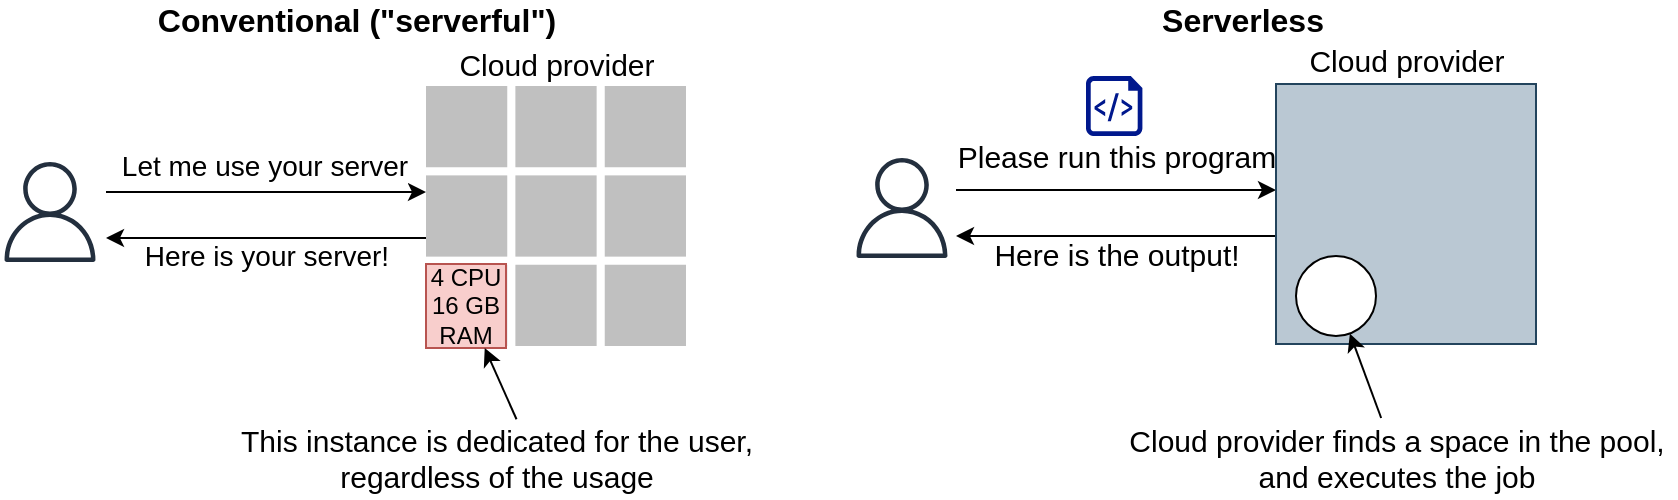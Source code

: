 <mxfile version="13.3.9" type="device"><diagram id="oliW_97fhuolgZ1SwqqT" name="Page-1"><mxGraphModel dx="1169" dy="1027" grid="1" gridSize="10" guides="1" tooltips="1" connect="1" arrows="1" fold="1" page="1" pageScale="1" pageWidth="1600" pageHeight="900" math="0" shadow="0"><root><mxCell id="0"/><mxCell id="1" parent="0"/><mxCell id="DfLpYCqtCXqddrpkkc1L-6" style="edgeStyle=orthogonalEdgeStyle;rounded=0;orthogonalLoop=1;jettySize=auto;html=1;entryX=0;entryY=0.5;entryDx=0;entryDy=0;entryPerimeter=0;" parent="1" edge="1"><mxGeometry relative="1" as="geometry"><mxPoint x="110" y="128" as="sourcePoint"/><mxPoint x="270" y="128" as="targetPoint"/></mxGeometry></mxCell><mxCell id="DfLpYCqtCXqddrpkkc1L-7" value="Let me use your server" style="text;html=1;align=center;verticalAlign=middle;resizable=0;points=[];labelBackgroundColor=#ffffff;fontSize=14;" parent="DfLpYCqtCXqddrpkkc1L-6" vertex="1" connectable="0"><mxGeometry x="-0.163" y="2" relative="1" as="geometry"><mxPoint x="12" y="-11" as="offset"/></mxGeometry></mxCell><mxCell id="DfLpYCqtCXqddrpkkc1L-8" value="Here is your server!" style="edgeStyle=orthogonalEdgeStyle;rounded=0;orthogonalLoop=1;jettySize=auto;html=1;fontSize=14;" parent="1" edge="1"><mxGeometry y="9" relative="1" as="geometry"><mxPoint x="110" y="151" as="targetPoint"/><mxPoint x="270" y="151" as="sourcePoint"/><Array as="points"><mxPoint x="230" y="151"/><mxPoint x="230" y="151"/></Array><mxPoint as="offset"/></mxGeometry></mxCell><mxCell id="DfLpYCqtCXqddrpkkc1L-5" value="" style="html=1;verticalLabelPosition=bottom;labelBackgroundColor=#ffffff;verticalAlign=top;shadow=0;dashed=0;strokeWidth=1;shape=mxgraph.ios7ui.iconGrid;fillColor=#c0c0c0;gridSize=3,3;" parent="1" vertex="1"><mxGeometry x="270" y="75" width="130" height="130" as="geometry"/></mxCell><mxCell id="DfLpYCqtCXqddrpkkc1L-10" value="4 CPU&lt;br&gt;16 GB RAM" style="rounded=0;whiteSpace=wrap;html=1;fillColor=#f8cecc;strokeColor=#b85450;" parent="1" vertex="1"><mxGeometry x="270" y="164" width="40" height="42" as="geometry"/></mxCell><mxCell id="DfLpYCqtCXqddrpkkc1L-11" style="edgeStyle=orthogonalEdgeStyle;rounded=0;orthogonalLoop=1;jettySize=auto;html=1;entryX=0;entryY=0.5;entryDx=0;entryDy=0;entryPerimeter=0;" parent="1" edge="1"><mxGeometry relative="1" as="geometry"><mxPoint x="535" y="127" as="sourcePoint"/><mxPoint x="695" y="127" as="targetPoint"/></mxGeometry></mxCell><mxCell id="DfLpYCqtCXqddrpkkc1L-12" value="Please run this program" style="text;html=1;align=center;verticalAlign=middle;resizable=0;points=[];labelBackgroundColor=#ffffff;fontSize=15;" parent="DfLpYCqtCXqddrpkkc1L-11" vertex="1" connectable="0"><mxGeometry x="-0.163" y="2" relative="1" as="geometry"><mxPoint x="13" y="-15" as="offset"/></mxGeometry></mxCell><mxCell id="DfLpYCqtCXqddrpkkc1L-14" value="&lt;font style=&quot;font-size: 15px&quot;&gt;Here is the output!&lt;/font&gt;" style="edgeStyle=orthogonalEdgeStyle;rounded=0;orthogonalLoop=1;jettySize=auto;html=1;" parent="1" edge="1"><mxGeometry y="9" relative="1" as="geometry"><mxPoint x="535" y="150" as="targetPoint"/><mxPoint x="695" y="150" as="sourcePoint"/><Array as="points"><mxPoint x="655" y="150"/><mxPoint x="655" y="150"/></Array><mxPoint as="offset"/></mxGeometry></mxCell><mxCell id="DfLpYCqtCXqddrpkkc1L-16" value="" style="rounded=0;whiteSpace=wrap;html=1;fillColor=#bac8d3;strokeColor=#23445d;" parent="1" vertex="1"><mxGeometry x="695" y="74" width="130" height="130" as="geometry"/></mxCell><mxCell id="DfLpYCqtCXqddrpkkc1L-17" value="Conventional (&quot;serverful&quot;)" style="text;html=1;align=center;verticalAlign=middle;resizable=0;points=[];autosize=1;fontSize=16;fontStyle=1" parent="1" vertex="1"><mxGeometry x="130" y="32" width="210" height="20" as="geometry"/></mxCell><mxCell id="DfLpYCqtCXqddrpkkc1L-18" value="Serverless" style="text;html=1;align=center;verticalAlign=middle;resizable=0;points=[];autosize=1;fontSize=16;fontStyle=1" parent="1" vertex="1"><mxGeometry x="628.2" y="32" width="100" height="20" as="geometry"/></mxCell><mxCell id="DfLpYCqtCXqddrpkkc1L-19" value="" style="ellipse;whiteSpace=wrap;html=1;aspect=fixed;fontSize=15;" parent="1" vertex="1"><mxGeometry x="705" y="160" width="40" height="40" as="geometry"/></mxCell><mxCell id="DfLpYCqtCXqddrpkkc1L-20" value="Cloud provider" style="text;html=1;align=center;verticalAlign=middle;resizable=0;points=[];autosize=1;fontSize=15;" parent="1" vertex="1"><mxGeometry x="705" y="52" width="110" height="20" as="geometry"/></mxCell><mxCell id="GIuFeqpDB-6RtTdex_o5-1" value="" style="outlineConnect=0;fontColor=#232F3E;gradientColor=none;fillColor=#232F3E;strokeColor=none;dashed=0;verticalLabelPosition=bottom;verticalAlign=top;align=center;html=1;fontSize=12;fontStyle=0;aspect=fixed;pointerEvents=1;shape=mxgraph.aws4.user;" vertex="1" parent="1"><mxGeometry x="57" y="113" width="50" height="50" as="geometry"/></mxCell><mxCell id="GIuFeqpDB-6RtTdex_o5-4" value="Cloud provider" style="text;html=1;align=center;verticalAlign=middle;resizable=0;points=[];autosize=1;fontSize=15;" vertex="1" parent="1"><mxGeometry x="280" y="54" width="110" height="20" as="geometry"/></mxCell><mxCell id="GIuFeqpDB-6RtTdex_o5-6" value="" style="endArrow=classic;html=1;fontSize=14;exitX=0.538;exitY=0.016;exitDx=0;exitDy=0;exitPerimeter=0;" edge="1" parent="1" source="GIuFeqpDB-6RtTdex_o5-7" target="DfLpYCqtCXqddrpkkc1L-10"><mxGeometry width="50" height="50" relative="1" as="geometry"><mxPoint x="310" y="230" as="sourcePoint"/><mxPoint x="440" y="230" as="targetPoint"/></mxGeometry></mxCell><mxCell id="GIuFeqpDB-6RtTdex_o5-7" value="This instance is dedicated for the user,&lt;br&gt;regardless of the usage" style="text;html=1;align=center;verticalAlign=middle;resizable=0;points=[];autosize=1;fontSize=15;" vertex="1" parent="1"><mxGeometry x="170" y="241" width="270" height="40" as="geometry"/></mxCell><mxCell id="GIuFeqpDB-6RtTdex_o5-8" value="" style="outlineConnect=0;fontColor=#232F3E;gradientColor=none;fillColor=#232F3E;strokeColor=none;dashed=0;verticalLabelPosition=bottom;verticalAlign=top;align=center;html=1;fontSize=12;fontStyle=0;aspect=fixed;pointerEvents=1;shape=mxgraph.aws4.user;" vertex="1" parent="1"><mxGeometry x="483" y="111" width="50" height="50" as="geometry"/></mxCell><mxCell id="GIuFeqpDB-6RtTdex_o5-9" value="Cloud provider finds a space in the pool,&lt;br&gt;and executes the job" style="text;html=1;align=center;verticalAlign=middle;resizable=0;points=[];autosize=1;fontSize=15;" vertex="1" parent="1"><mxGeometry x="615" y="241" width="280" height="40" as="geometry"/></mxCell><mxCell id="GIuFeqpDB-6RtTdex_o5-10" value="" style="endArrow=classic;html=1;fontSize=14;" edge="1" parent="1" source="GIuFeqpDB-6RtTdex_o5-9" target="DfLpYCqtCXqddrpkkc1L-19"><mxGeometry width="50" height="50" relative="1" as="geometry"><mxPoint x="740" y="240" as="sourcePoint"/><mxPoint x="744.995" y="216.0" as="targetPoint"/></mxGeometry></mxCell><mxCell id="GIuFeqpDB-6RtTdex_o5-11" value="" style="aspect=fixed;pointerEvents=1;shadow=0;dashed=0;html=1;strokeColor=none;labelPosition=center;verticalLabelPosition=bottom;verticalAlign=top;align=center;fillColor=#00188D;shape=mxgraph.azure.script_file;fontSize=16;" vertex="1" parent="1"><mxGeometry x="600" y="70" width="28.2" height="30" as="geometry"/></mxCell></root></mxGraphModel></diagram></mxfile>